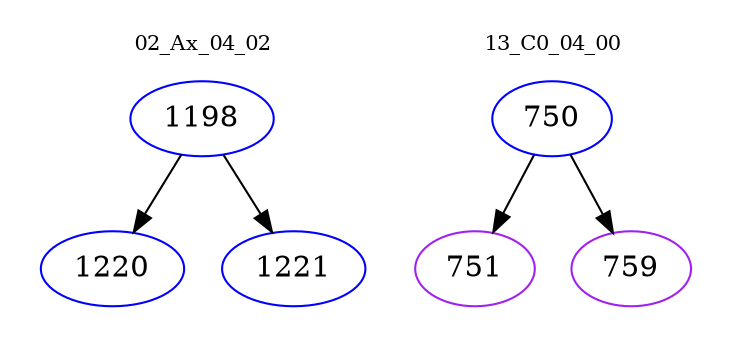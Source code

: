 digraph{
subgraph cluster_0 {
color = white
label = "02_Ax_04_02";
fontsize=10;
T0_1198 [label="1198", color="blue"]
T0_1198 -> T0_1220 [color="black"]
T0_1220 [label="1220", color="blue"]
T0_1198 -> T0_1221 [color="black"]
T0_1221 [label="1221", color="blue"]
}
subgraph cluster_1 {
color = white
label = "13_C0_04_00";
fontsize=10;
T1_750 [label="750", color="blue"]
T1_750 -> T1_751 [color="black"]
T1_751 [label="751", color="purple"]
T1_750 -> T1_759 [color="black"]
T1_759 [label="759", color="purple"]
}
}
